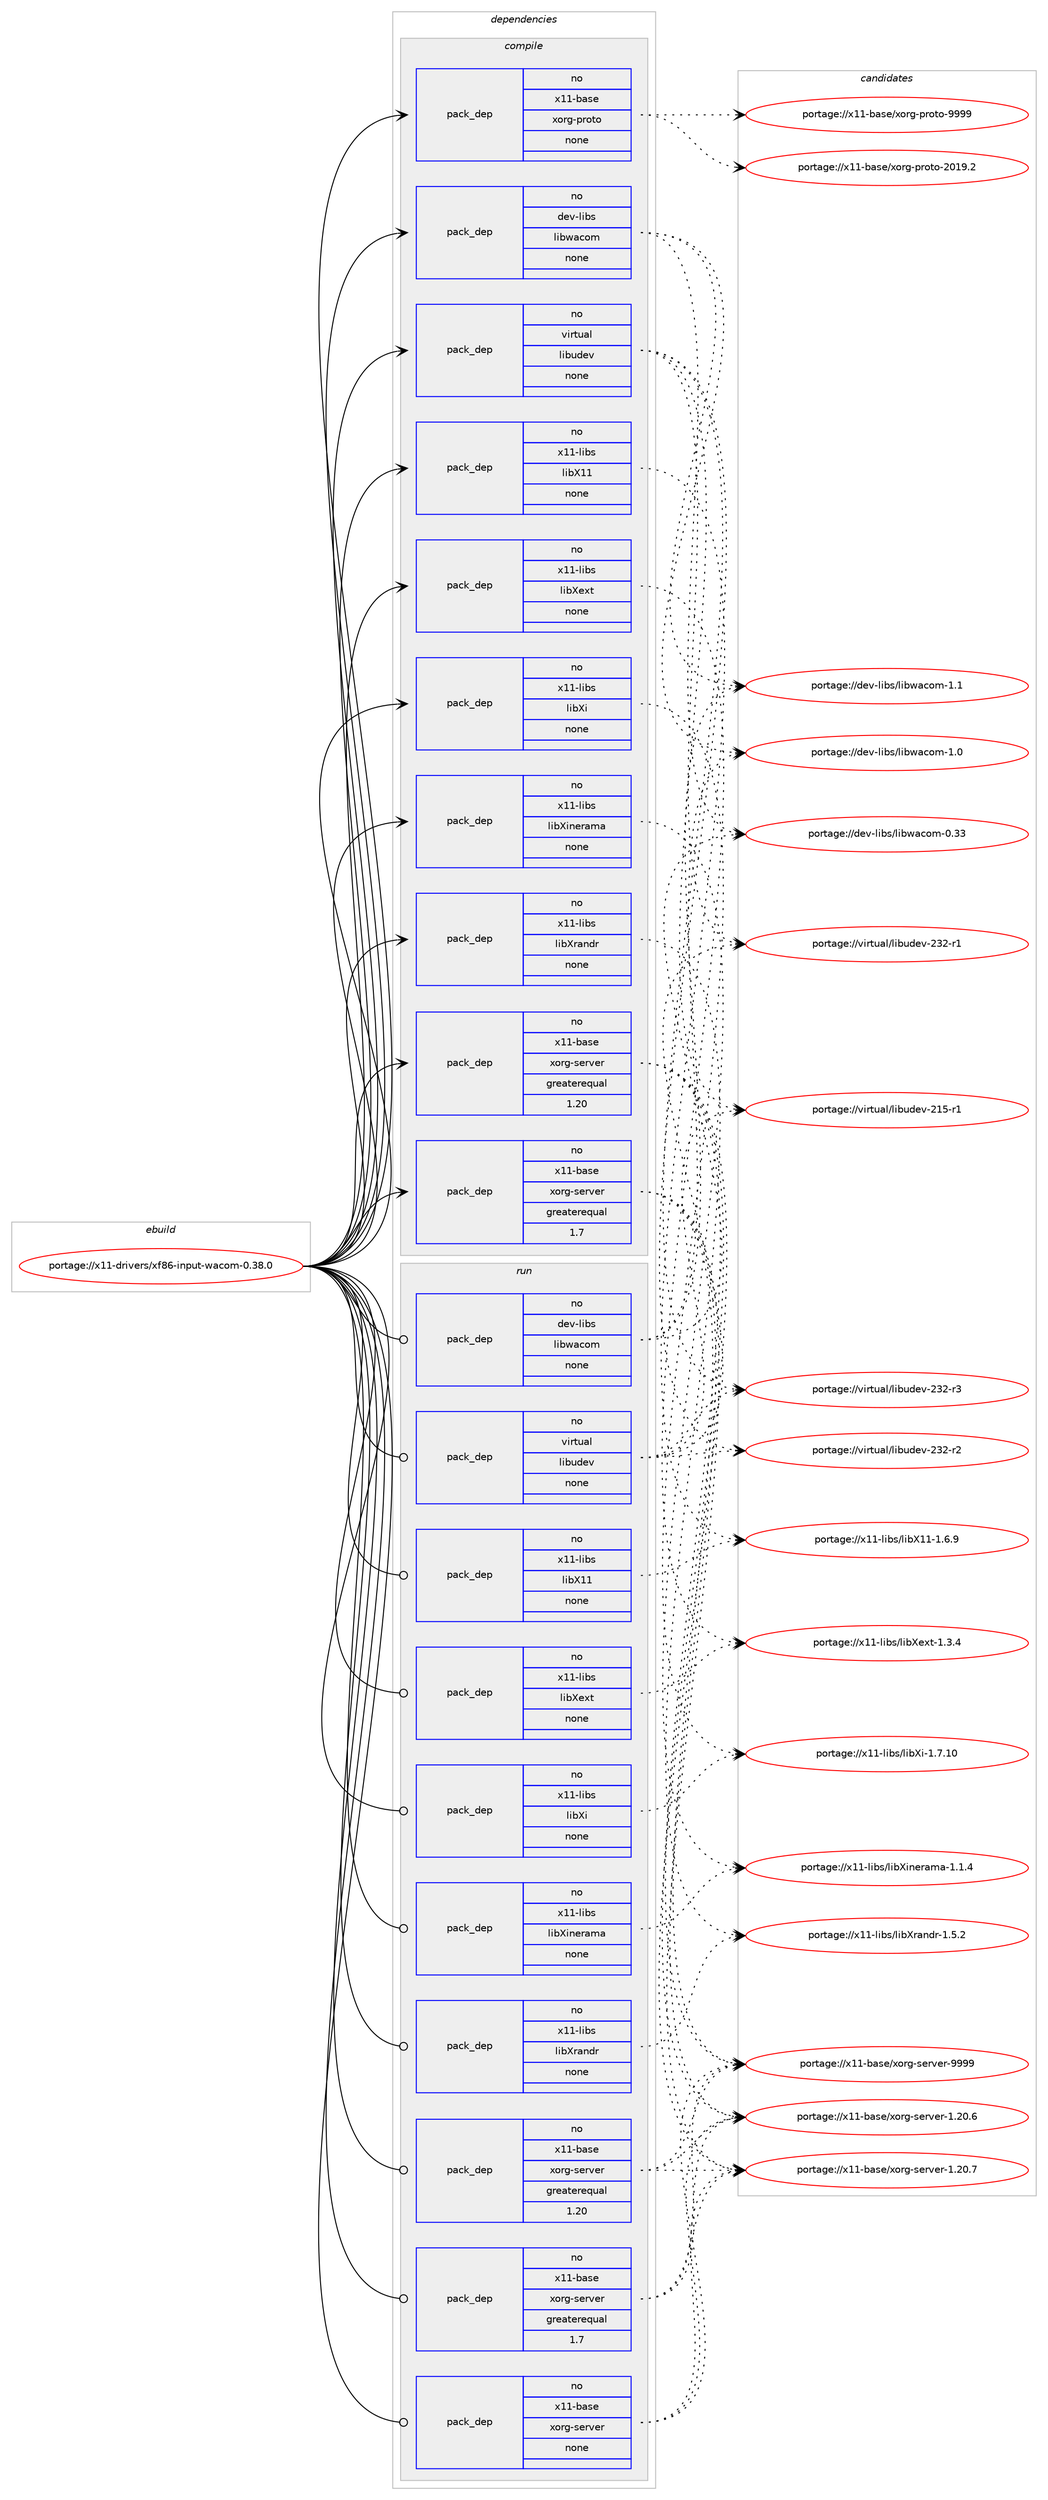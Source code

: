 digraph prolog {

# *************
# Graph options
# *************

newrank=true;
concentrate=true;
compound=true;
graph [rankdir=LR,fontname=Helvetica,fontsize=10,ranksep=1.5];#, ranksep=2.5, nodesep=0.2];
edge  [arrowhead=vee];
node  [fontname=Helvetica,fontsize=10];

# **********
# The ebuild
# **********

subgraph cluster_leftcol {
color=gray;
rank=same;
label=<<i>ebuild</i>>;
id [label="portage://x11-drivers/xf86-input-wacom-0.38.0", color=red, width=4, href="../x11-drivers/xf86-input-wacom-0.38.0.svg"];
}

# ****************
# The dependencies
# ****************

subgraph cluster_midcol {
color=gray;
label=<<i>dependencies</i>>;
subgraph cluster_compile {
fillcolor="#eeeeee";
style=filled;
label=<<i>compile</i>>;
subgraph pack16935 {
dependency20076 [label=<<TABLE BORDER="0" CELLBORDER="1" CELLSPACING="0" CELLPADDING="4" WIDTH="220"><TR><TD ROWSPAN="6" CELLPADDING="30">pack_dep</TD></TR><TR><TD WIDTH="110">no</TD></TR><TR><TD>dev-libs</TD></TR><TR><TD>libwacom</TD></TR><TR><TD>none</TD></TR><TR><TD></TD></TR></TABLE>>, shape=none, color=blue];
}
id:e -> dependency20076:w [weight=20,style="solid",arrowhead="vee"];
subgraph pack16936 {
dependency20077 [label=<<TABLE BORDER="0" CELLBORDER="1" CELLSPACING="0" CELLPADDING="4" WIDTH="220"><TR><TD ROWSPAN="6" CELLPADDING="30">pack_dep</TD></TR><TR><TD WIDTH="110">no</TD></TR><TR><TD>virtual</TD></TR><TR><TD>libudev</TD></TR><TR><TD>none</TD></TR><TR><TD></TD></TR></TABLE>>, shape=none, color=blue];
}
id:e -> dependency20077:w [weight=20,style="solid",arrowhead="vee"];
subgraph pack16937 {
dependency20078 [label=<<TABLE BORDER="0" CELLBORDER="1" CELLSPACING="0" CELLPADDING="4" WIDTH="220"><TR><TD ROWSPAN="6" CELLPADDING="30">pack_dep</TD></TR><TR><TD WIDTH="110">no</TD></TR><TR><TD>x11-base</TD></TR><TR><TD>xorg-proto</TD></TR><TR><TD>none</TD></TR><TR><TD></TD></TR></TABLE>>, shape=none, color=blue];
}
id:e -> dependency20078:w [weight=20,style="solid",arrowhead="vee"];
subgraph pack16938 {
dependency20079 [label=<<TABLE BORDER="0" CELLBORDER="1" CELLSPACING="0" CELLPADDING="4" WIDTH="220"><TR><TD ROWSPAN="6" CELLPADDING="30">pack_dep</TD></TR><TR><TD WIDTH="110">no</TD></TR><TR><TD>x11-base</TD></TR><TR><TD>xorg-server</TD></TR><TR><TD>greaterequal</TD></TR><TR><TD>1.20</TD></TR></TABLE>>, shape=none, color=blue];
}
id:e -> dependency20079:w [weight=20,style="solid",arrowhead="vee"];
subgraph pack16939 {
dependency20080 [label=<<TABLE BORDER="0" CELLBORDER="1" CELLSPACING="0" CELLPADDING="4" WIDTH="220"><TR><TD ROWSPAN="6" CELLPADDING="30">pack_dep</TD></TR><TR><TD WIDTH="110">no</TD></TR><TR><TD>x11-base</TD></TR><TR><TD>xorg-server</TD></TR><TR><TD>greaterequal</TD></TR><TR><TD>1.7</TD></TR></TABLE>>, shape=none, color=blue];
}
id:e -> dependency20080:w [weight=20,style="solid",arrowhead="vee"];
subgraph pack16940 {
dependency20081 [label=<<TABLE BORDER="0" CELLBORDER="1" CELLSPACING="0" CELLPADDING="4" WIDTH="220"><TR><TD ROWSPAN="6" CELLPADDING="30">pack_dep</TD></TR><TR><TD WIDTH="110">no</TD></TR><TR><TD>x11-libs</TD></TR><TR><TD>libX11</TD></TR><TR><TD>none</TD></TR><TR><TD></TD></TR></TABLE>>, shape=none, color=blue];
}
id:e -> dependency20081:w [weight=20,style="solid",arrowhead="vee"];
subgraph pack16941 {
dependency20082 [label=<<TABLE BORDER="0" CELLBORDER="1" CELLSPACING="0" CELLPADDING="4" WIDTH="220"><TR><TD ROWSPAN="6" CELLPADDING="30">pack_dep</TD></TR><TR><TD WIDTH="110">no</TD></TR><TR><TD>x11-libs</TD></TR><TR><TD>libXext</TD></TR><TR><TD>none</TD></TR><TR><TD></TD></TR></TABLE>>, shape=none, color=blue];
}
id:e -> dependency20082:w [weight=20,style="solid",arrowhead="vee"];
subgraph pack16942 {
dependency20083 [label=<<TABLE BORDER="0" CELLBORDER="1" CELLSPACING="0" CELLPADDING="4" WIDTH="220"><TR><TD ROWSPAN="6" CELLPADDING="30">pack_dep</TD></TR><TR><TD WIDTH="110">no</TD></TR><TR><TD>x11-libs</TD></TR><TR><TD>libXi</TD></TR><TR><TD>none</TD></TR><TR><TD></TD></TR></TABLE>>, shape=none, color=blue];
}
id:e -> dependency20083:w [weight=20,style="solid",arrowhead="vee"];
subgraph pack16943 {
dependency20084 [label=<<TABLE BORDER="0" CELLBORDER="1" CELLSPACING="0" CELLPADDING="4" WIDTH="220"><TR><TD ROWSPAN="6" CELLPADDING="30">pack_dep</TD></TR><TR><TD WIDTH="110">no</TD></TR><TR><TD>x11-libs</TD></TR><TR><TD>libXinerama</TD></TR><TR><TD>none</TD></TR><TR><TD></TD></TR></TABLE>>, shape=none, color=blue];
}
id:e -> dependency20084:w [weight=20,style="solid",arrowhead="vee"];
subgraph pack16944 {
dependency20085 [label=<<TABLE BORDER="0" CELLBORDER="1" CELLSPACING="0" CELLPADDING="4" WIDTH="220"><TR><TD ROWSPAN="6" CELLPADDING="30">pack_dep</TD></TR><TR><TD WIDTH="110">no</TD></TR><TR><TD>x11-libs</TD></TR><TR><TD>libXrandr</TD></TR><TR><TD>none</TD></TR><TR><TD></TD></TR></TABLE>>, shape=none, color=blue];
}
id:e -> dependency20085:w [weight=20,style="solid",arrowhead="vee"];
}
subgraph cluster_compileandrun {
fillcolor="#eeeeee";
style=filled;
label=<<i>compile and run</i>>;
}
subgraph cluster_run {
fillcolor="#eeeeee";
style=filled;
label=<<i>run</i>>;
subgraph pack16945 {
dependency20086 [label=<<TABLE BORDER="0" CELLBORDER="1" CELLSPACING="0" CELLPADDING="4" WIDTH="220"><TR><TD ROWSPAN="6" CELLPADDING="30">pack_dep</TD></TR><TR><TD WIDTH="110">no</TD></TR><TR><TD>dev-libs</TD></TR><TR><TD>libwacom</TD></TR><TR><TD>none</TD></TR><TR><TD></TD></TR></TABLE>>, shape=none, color=blue];
}
id:e -> dependency20086:w [weight=20,style="solid",arrowhead="odot"];
subgraph pack16946 {
dependency20087 [label=<<TABLE BORDER="0" CELLBORDER="1" CELLSPACING="0" CELLPADDING="4" WIDTH="220"><TR><TD ROWSPAN="6" CELLPADDING="30">pack_dep</TD></TR><TR><TD WIDTH="110">no</TD></TR><TR><TD>virtual</TD></TR><TR><TD>libudev</TD></TR><TR><TD>none</TD></TR><TR><TD></TD></TR></TABLE>>, shape=none, color=blue];
}
id:e -> dependency20087:w [weight=20,style="solid",arrowhead="odot"];
subgraph pack16947 {
dependency20088 [label=<<TABLE BORDER="0" CELLBORDER="1" CELLSPACING="0" CELLPADDING="4" WIDTH="220"><TR><TD ROWSPAN="6" CELLPADDING="30">pack_dep</TD></TR><TR><TD WIDTH="110">no</TD></TR><TR><TD>x11-base</TD></TR><TR><TD>xorg-server</TD></TR><TR><TD>greaterequal</TD></TR><TR><TD>1.20</TD></TR></TABLE>>, shape=none, color=blue];
}
id:e -> dependency20088:w [weight=20,style="solid",arrowhead="odot"];
subgraph pack16948 {
dependency20089 [label=<<TABLE BORDER="0" CELLBORDER="1" CELLSPACING="0" CELLPADDING="4" WIDTH="220"><TR><TD ROWSPAN="6" CELLPADDING="30">pack_dep</TD></TR><TR><TD WIDTH="110">no</TD></TR><TR><TD>x11-base</TD></TR><TR><TD>xorg-server</TD></TR><TR><TD>greaterequal</TD></TR><TR><TD>1.7</TD></TR></TABLE>>, shape=none, color=blue];
}
id:e -> dependency20089:w [weight=20,style="solid",arrowhead="odot"];
subgraph pack16949 {
dependency20090 [label=<<TABLE BORDER="0" CELLBORDER="1" CELLSPACING="0" CELLPADDING="4" WIDTH="220"><TR><TD ROWSPAN="6" CELLPADDING="30">pack_dep</TD></TR><TR><TD WIDTH="110">no</TD></TR><TR><TD>x11-base</TD></TR><TR><TD>xorg-server</TD></TR><TR><TD>none</TD></TR><TR><TD></TD></TR></TABLE>>, shape=none, color=blue];
}
id:e -> dependency20090:w [weight=20,style="solid",arrowhead="odot"];
subgraph pack16950 {
dependency20091 [label=<<TABLE BORDER="0" CELLBORDER="1" CELLSPACING="0" CELLPADDING="4" WIDTH="220"><TR><TD ROWSPAN="6" CELLPADDING="30">pack_dep</TD></TR><TR><TD WIDTH="110">no</TD></TR><TR><TD>x11-libs</TD></TR><TR><TD>libX11</TD></TR><TR><TD>none</TD></TR><TR><TD></TD></TR></TABLE>>, shape=none, color=blue];
}
id:e -> dependency20091:w [weight=20,style="solid",arrowhead="odot"];
subgraph pack16951 {
dependency20092 [label=<<TABLE BORDER="0" CELLBORDER="1" CELLSPACING="0" CELLPADDING="4" WIDTH="220"><TR><TD ROWSPAN="6" CELLPADDING="30">pack_dep</TD></TR><TR><TD WIDTH="110">no</TD></TR><TR><TD>x11-libs</TD></TR><TR><TD>libXext</TD></TR><TR><TD>none</TD></TR><TR><TD></TD></TR></TABLE>>, shape=none, color=blue];
}
id:e -> dependency20092:w [weight=20,style="solid",arrowhead="odot"];
subgraph pack16952 {
dependency20093 [label=<<TABLE BORDER="0" CELLBORDER="1" CELLSPACING="0" CELLPADDING="4" WIDTH="220"><TR><TD ROWSPAN="6" CELLPADDING="30">pack_dep</TD></TR><TR><TD WIDTH="110">no</TD></TR><TR><TD>x11-libs</TD></TR><TR><TD>libXi</TD></TR><TR><TD>none</TD></TR><TR><TD></TD></TR></TABLE>>, shape=none, color=blue];
}
id:e -> dependency20093:w [weight=20,style="solid",arrowhead="odot"];
subgraph pack16953 {
dependency20094 [label=<<TABLE BORDER="0" CELLBORDER="1" CELLSPACING="0" CELLPADDING="4" WIDTH="220"><TR><TD ROWSPAN="6" CELLPADDING="30">pack_dep</TD></TR><TR><TD WIDTH="110">no</TD></TR><TR><TD>x11-libs</TD></TR><TR><TD>libXinerama</TD></TR><TR><TD>none</TD></TR><TR><TD></TD></TR></TABLE>>, shape=none, color=blue];
}
id:e -> dependency20094:w [weight=20,style="solid",arrowhead="odot"];
subgraph pack16954 {
dependency20095 [label=<<TABLE BORDER="0" CELLBORDER="1" CELLSPACING="0" CELLPADDING="4" WIDTH="220"><TR><TD ROWSPAN="6" CELLPADDING="30">pack_dep</TD></TR><TR><TD WIDTH="110">no</TD></TR><TR><TD>x11-libs</TD></TR><TR><TD>libXrandr</TD></TR><TR><TD>none</TD></TR><TR><TD></TD></TR></TABLE>>, shape=none, color=blue];
}
id:e -> dependency20095:w [weight=20,style="solid",arrowhead="odot"];
}
}

# **************
# The candidates
# **************

subgraph cluster_choices {
rank=same;
color=gray;
label=<<i>candidates</i>>;

subgraph choice16935 {
color=black;
nodesep=1;
choice10010111845108105981154710810598119979911110945494649 [label="portage://dev-libs/libwacom-1.1", color=red, width=4,href="../dev-libs/libwacom-1.1.svg"];
choice10010111845108105981154710810598119979911110945494648 [label="portage://dev-libs/libwacom-1.0", color=red, width=4,href="../dev-libs/libwacom-1.0.svg"];
choice1001011184510810598115471081059811997991111094548465151 [label="portage://dev-libs/libwacom-0.33", color=red, width=4,href="../dev-libs/libwacom-0.33.svg"];
dependency20076:e -> choice10010111845108105981154710810598119979911110945494649:w [style=dotted,weight="100"];
dependency20076:e -> choice10010111845108105981154710810598119979911110945494648:w [style=dotted,weight="100"];
dependency20076:e -> choice1001011184510810598115471081059811997991111094548465151:w [style=dotted,weight="100"];
}
subgraph choice16936 {
color=black;
nodesep=1;
choice118105114116117971084710810598117100101118455051504511451 [label="portage://virtual/libudev-232-r3", color=red, width=4,href="../virtual/libudev-232-r3.svg"];
choice118105114116117971084710810598117100101118455051504511450 [label="portage://virtual/libudev-232-r2", color=red, width=4,href="../virtual/libudev-232-r2.svg"];
choice118105114116117971084710810598117100101118455051504511449 [label="portage://virtual/libudev-232-r1", color=red, width=4,href="../virtual/libudev-232-r1.svg"];
choice118105114116117971084710810598117100101118455049534511449 [label="portage://virtual/libudev-215-r1", color=red, width=4,href="../virtual/libudev-215-r1.svg"];
dependency20077:e -> choice118105114116117971084710810598117100101118455051504511451:w [style=dotted,weight="100"];
dependency20077:e -> choice118105114116117971084710810598117100101118455051504511450:w [style=dotted,weight="100"];
dependency20077:e -> choice118105114116117971084710810598117100101118455051504511449:w [style=dotted,weight="100"];
dependency20077:e -> choice118105114116117971084710810598117100101118455049534511449:w [style=dotted,weight="100"];
}
subgraph choice16937 {
color=black;
nodesep=1;
choice120494945989711510147120111114103451121141111161114557575757 [label="portage://x11-base/xorg-proto-9999", color=red, width=4,href="../x11-base/xorg-proto-9999.svg"];
choice1204949459897115101471201111141034511211411111611145504849574650 [label="portage://x11-base/xorg-proto-2019.2", color=red, width=4,href="../x11-base/xorg-proto-2019.2.svg"];
dependency20078:e -> choice120494945989711510147120111114103451121141111161114557575757:w [style=dotted,weight="100"];
dependency20078:e -> choice1204949459897115101471201111141034511211411111611145504849574650:w [style=dotted,weight="100"];
}
subgraph choice16938 {
color=black;
nodesep=1;
choice120494945989711510147120111114103451151011141181011144557575757 [label="portage://x11-base/xorg-server-9999", color=red, width=4,href="../x11-base/xorg-server-9999.svg"];
choice1204949459897115101471201111141034511510111411810111445494650484655 [label="portage://x11-base/xorg-server-1.20.7", color=red, width=4,href="../x11-base/xorg-server-1.20.7.svg"];
choice1204949459897115101471201111141034511510111411810111445494650484654 [label="portage://x11-base/xorg-server-1.20.6", color=red, width=4,href="../x11-base/xorg-server-1.20.6.svg"];
dependency20079:e -> choice120494945989711510147120111114103451151011141181011144557575757:w [style=dotted,weight="100"];
dependency20079:e -> choice1204949459897115101471201111141034511510111411810111445494650484655:w [style=dotted,weight="100"];
dependency20079:e -> choice1204949459897115101471201111141034511510111411810111445494650484654:w [style=dotted,weight="100"];
}
subgraph choice16939 {
color=black;
nodesep=1;
choice120494945989711510147120111114103451151011141181011144557575757 [label="portage://x11-base/xorg-server-9999", color=red, width=4,href="../x11-base/xorg-server-9999.svg"];
choice1204949459897115101471201111141034511510111411810111445494650484655 [label="portage://x11-base/xorg-server-1.20.7", color=red, width=4,href="../x11-base/xorg-server-1.20.7.svg"];
choice1204949459897115101471201111141034511510111411810111445494650484654 [label="portage://x11-base/xorg-server-1.20.6", color=red, width=4,href="../x11-base/xorg-server-1.20.6.svg"];
dependency20080:e -> choice120494945989711510147120111114103451151011141181011144557575757:w [style=dotted,weight="100"];
dependency20080:e -> choice1204949459897115101471201111141034511510111411810111445494650484655:w [style=dotted,weight="100"];
dependency20080:e -> choice1204949459897115101471201111141034511510111411810111445494650484654:w [style=dotted,weight="100"];
}
subgraph choice16940 {
color=black;
nodesep=1;
choice120494945108105981154710810598884949454946544657 [label="portage://x11-libs/libX11-1.6.9", color=red, width=4,href="../x11-libs/libX11-1.6.9.svg"];
dependency20081:e -> choice120494945108105981154710810598884949454946544657:w [style=dotted,weight="100"];
}
subgraph choice16941 {
color=black;
nodesep=1;
choice12049494510810598115471081059888101120116454946514652 [label="portage://x11-libs/libXext-1.3.4", color=red, width=4,href="../x11-libs/libXext-1.3.4.svg"];
dependency20082:e -> choice12049494510810598115471081059888101120116454946514652:w [style=dotted,weight="100"];
}
subgraph choice16942 {
color=black;
nodesep=1;
choice1204949451081059811547108105988810545494655464948 [label="portage://x11-libs/libXi-1.7.10", color=red, width=4,href="../x11-libs/libXi-1.7.10.svg"];
dependency20083:e -> choice1204949451081059811547108105988810545494655464948:w [style=dotted,weight="100"];
}
subgraph choice16943 {
color=black;
nodesep=1;
choice120494945108105981154710810598881051101011149710997454946494652 [label="portage://x11-libs/libXinerama-1.1.4", color=red, width=4,href="../x11-libs/libXinerama-1.1.4.svg"];
dependency20084:e -> choice120494945108105981154710810598881051101011149710997454946494652:w [style=dotted,weight="100"];
}
subgraph choice16944 {
color=black;
nodesep=1;
choice1204949451081059811547108105988811497110100114454946534650 [label="portage://x11-libs/libXrandr-1.5.2", color=red, width=4,href="../x11-libs/libXrandr-1.5.2.svg"];
dependency20085:e -> choice1204949451081059811547108105988811497110100114454946534650:w [style=dotted,weight="100"];
}
subgraph choice16945 {
color=black;
nodesep=1;
choice10010111845108105981154710810598119979911110945494649 [label="portage://dev-libs/libwacom-1.1", color=red, width=4,href="../dev-libs/libwacom-1.1.svg"];
choice10010111845108105981154710810598119979911110945494648 [label="portage://dev-libs/libwacom-1.0", color=red, width=4,href="../dev-libs/libwacom-1.0.svg"];
choice1001011184510810598115471081059811997991111094548465151 [label="portage://dev-libs/libwacom-0.33", color=red, width=4,href="../dev-libs/libwacom-0.33.svg"];
dependency20086:e -> choice10010111845108105981154710810598119979911110945494649:w [style=dotted,weight="100"];
dependency20086:e -> choice10010111845108105981154710810598119979911110945494648:w [style=dotted,weight="100"];
dependency20086:e -> choice1001011184510810598115471081059811997991111094548465151:w [style=dotted,weight="100"];
}
subgraph choice16946 {
color=black;
nodesep=1;
choice118105114116117971084710810598117100101118455051504511451 [label="portage://virtual/libudev-232-r3", color=red, width=4,href="../virtual/libudev-232-r3.svg"];
choice118105114116117971084710810598117100101118455051504511450 [label="portage://virtual/libudev-232-r2", color=red, width=4,href="../virtual/libudev-232-r2.svg"];
choice118105114116117971084710810598117100101118455051504511449 [label="portage://virtual/libudev-232-r1", color=red, width=4,href="../virtual/libudev-232-r1.svg"];
choice118105114116117971084710810598117100101118455049534511449 [label="portage://virtual/libudev-215-r1", color=red, width=4,href="../virtual/libudev-215-r1.svg"];
dependency20087:e -> choice118105114116117971084710810598117100101118455051504511451:w [style=dotted,weight="100"];
dependency20087:e -> choice118105114116117971084710810598117100101118455051504511450:w [style=dotted,weight="100"];
dependency20087:e -> choice118105114116117971084710810598117100101118455051504511449:w [style=dotted,weight="100"];
dependency20087:e -> choice118105114116117971084710810598117100101118455049534511449:w [style=dotted,weight="100"];
}
subgraph choice16947 {
color=black;
nodesep=1;
choice120494945989711510147120111114103451151011141181011144557575757 [label="portage://x11-base/xorg-server-9999", color=red, width=4,href="../x11-base/xorg-server-9999.svg"];
choice1204949459897115101471201111141034511510111411810111445494650484655 [label="portage://x11-base/xorg-server-1.20.7", color=red, width=4,href="../x11-base/xorg-server-1.20.7.svg"];
choice1204949459897115101471201111141034511510111411810111445494650484654 [label="portage://x11-base/xorg-server-1.20.6", color=red, width=4,href="../x11-base/xorg-server-1.20.6.svg"];
dependency20088:e -> choice120494945989711510147120111114103451151011141181011144557575757:w [style=dotted,weight="100"];
dependency20088:e -> choice1204949459897115101471201111141034511510111411810111445494650484655:w [style=dotted,weight="100"];
dependency20088:e -> choice1204949459897115101471201111141034511510111411810111445494650484654:w [style=dotted,weight="100"];
}
subgraph choice16948 {
color=black;
nodesep=1;
choice120494945989711510147120111114103451151011141181011144557575757 [label="portage://x11-base/xorg-server-9999", color=red, width=4,href="../x11-base/xorg-server-9999.svg"];
choice1204949459897115101471201111141034511510111411810111445494650484655 [label="portage://x11-base/xorg-server-1.20.7", color=red, width=4,href="../x11-base/xorg-server-1.20.7.svg"];
choice1204949459897115101471201111141034511510111411810111445494650484654 [label="portage://x11-base/xorg-server-1.20.6", color=red, width=4,href="../x11-base/xorg-server-1.20.6.svg"];
dependency20089:e -> choice120494945989711510147120111114103451151011141181011144557575757:w [style=dotted,weight="100"];
dependency20089:e -> choice1204949459897115101471201111141034511510111411810111445494650484655:w [style=dotted,weight="100"];
dependency20089:e -> choice1204949459897115101471201111141034511510111411810111445494650484654:w [style=dotted,weight="100"];
}
subgraph choice16949 {
color=black;
nodesep=1;
choice120494945989711510147120111114103451151011141181011144557575757 [label="portage://x11-base/xorg-server-9999", color=red, width=4,href="../x11-base/xorg-server-9999.svg"];
choice1204949459897115101471201111141034511510111411810111445494650484655 [label="portage://x11-base/xorg-server-1.20.7", color=red, width=4,href="../x11-base/xorg-server-1.20.7.svg"];
choice1204949459897115101471201111141034511510111411810111445494650484654 [label="portage://x11-base/xorg-server-1.20.6", color=red, width=4,href="../x11-base/xorg-server-1.20.6.svg"];
dependency20090:e -> choice120494945989711510147120111114103451151011141181011144557575757:w [style=dotted,weight="100"];
dependency20090:e -> choice1204949459897115101471201111141034511510111411810111445494650484655:w [style=dotted,weight="100"];
dependency20090:e -> choice1204949459897115101471201111141034511510111411810111445494650484654:w [style=dotted,weight="100"];
}
subgraph choice16950 {
color=black;
nodesep=1;
choice120494945108105981154710810598884949454946544657 [label="portage://x11-libs/libX11-1.6.9", color=red, width=4,href="../x11-libs/libX11-1.6.9.svg"];
dependency20091:e -> choice120494945108105981154710810598884949454946544657:w [style=dotted,weight="100"];
}
subgraph choice16951 {
color=black;
nodesep=1;
choice12049494510810598115471081059888101120116454946514652 [label="portage://x11-libs/libXext-1.3.4", color=red, width=4,href="../x11-libs/libXext-1.3.4.svg"];
dependency20092:e -> choice12049494510810598115471081059888101120116454946514652:w [style=dotted,weight="100"];
}
subgraph choice16952 {
color=black;
nodesep=1;
choice1204949451081059811547108105988810545494655464948 [label="portage://x11-libs/libXi-1.7.10", color=red, width=4,href="../x11-libs/libXi-1.7.10.svg"];
dependency20093:e -> choice1204949451081059811547108105988810545494655464948:w [style=dotted,weight="100"];
}
subgraph choice16953 {
color=black;
nodesep=1;
choice120494945108105981154710810598881051101011149710997454946494652 [label="portage://x11-libs/libXinerama-1.1.4", color=red, width=4,href="../x11-libs/libXinerama-1.1.4.svg"];
dependency20094:e -> choice120494945108105981154710810598881051101011149710997454946494652:w [style=dotted,weight="100"];
}
subgraph choice16954 {
color=black;
nodesep=1;
choice1204949451081059811547108105988811497110100114454946534650 [label="portage://x11-libs/libXrandr-1.5.2", color=red, width=4,href="../x11-libs/libXrandr-1.5.2.svg"];
dependency20095:e -> choice1204949451081059811547108105988811497110100114454946534650:w [style=dotted,weight="100"];
}
}

}
